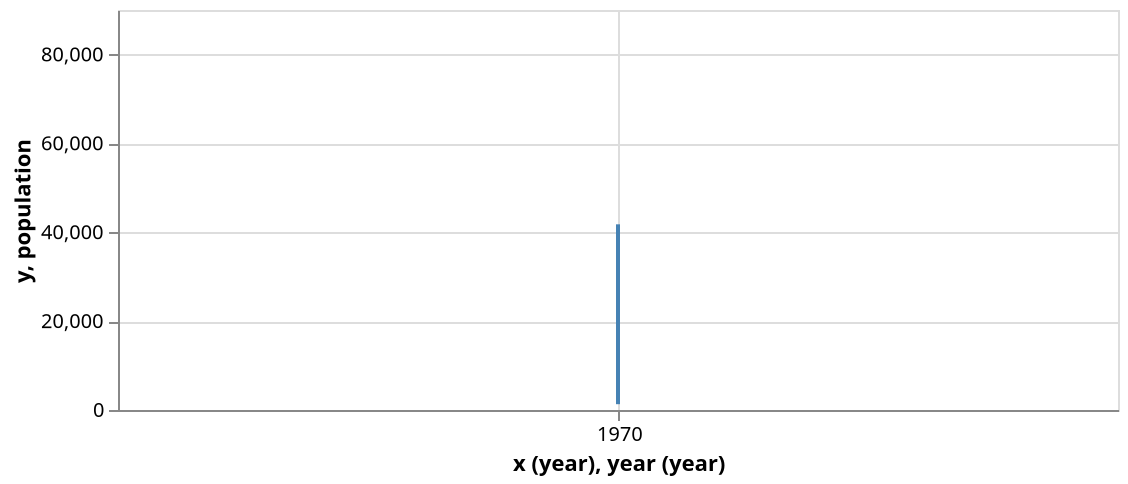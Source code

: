 {
  "$schema": "https://vega.github.io/schema/vega-lite/v2.json",
  "description": "The population of the German city of Falkensee over time",
  "width": 500,
  "data": {
    "values": [
      {"year": 1875,"population": 1309},
      {"year": 1890,"population": 1558},
      {"year": 1910,"population": 4512},
      {"year": 1925,"population": 8180},
      {"year": 1933,"population": 15915},
      {"year": 1939,"population": 24824},
      {"year": 1946,"population": 28275},
      {"year": 1950,"population": 29189},
      {"year": 1964,"population": 29881},
      {"year": 1971,"population": 26007},
      {"year": 1981,"population": 24029},
      {"year": 1985,"population": 23340},
      {"year": 1989,"population": 22307},
      {"year": 1990,"population": 22087},
      {"year": 1991,"population": 22139},
      {"year": 1992,"population": 22105},
      {"year": 1993,"population": 22242},
      {"year": 1994,"population": 22801},
      {"year": 1995,"population": 24273},
      {"year": 1996,"population": 25640},
      {"year": 1997,"population": 27393},
      {"year": 1998,"population": 29505},
      {"year": 1999,"population": 32124},
      {"year": 2000,"population": 33791},
      {"year": 2001,"population": 35297},
      {"year": 2002,"population": 36179},
      {"year": 2003,"population": 36829},
      {"year": 2004,"population": 37493},
      {"year": 2005,"population": 38376},
      {"year": 2006,"population": 39008},
      {"year": 2007,"population": 39366},
      {"year": 2008,"population": 39821},
      {"year": 2009,"population": 40179},
      {"year": 2010,"population": 40511},
      {"year": 2011,"population": 40465},
      {"year": 2012,"population": 40905},
      {"year": 2013,"population": 41258},
      {"year": 2014,"population": 41777}
    ]
  },
  "layer": [
    {
      "mark": "area",
      "data": {
        "values": [{"x": 1948,"y": 45000},{"x": 1989,"y": 45000}]
      },
      "encoding": {
        "x": {"field": "x","type": "temporal","timeUnit": "year"},
        "y": {"field": "y","type": "quantitative"},
        "opacity": {"value": 0.3},
        "color": {"value": "red"}
      }
    },
    {
      "mark": "area",
      "data": {
        "values": [{"x": 1933,"y": 45000},{"x": 1945,"y": 45000}]
      },
      "encoding": {
        "x": {"field": "x","type": "temporal","timeUnit": "year"},
        "y": {"field": "y","type": "quantitative"},
        "opacity": {"value": 0.3},
        "color": {"value": "black"}
      }
    },
    {
      "mark": "line",
      "encoding": {
        "x": {
          "field": "year",
          "type": "temporal",
          "timeUnit": "year"
        },
        "y": {
          "field": "population",
          "type": "quantitative"
        },
        "color": {"value": "steelblue"}
      }
    }
  ],
  "config": {"overlay": {"line": true}}
}